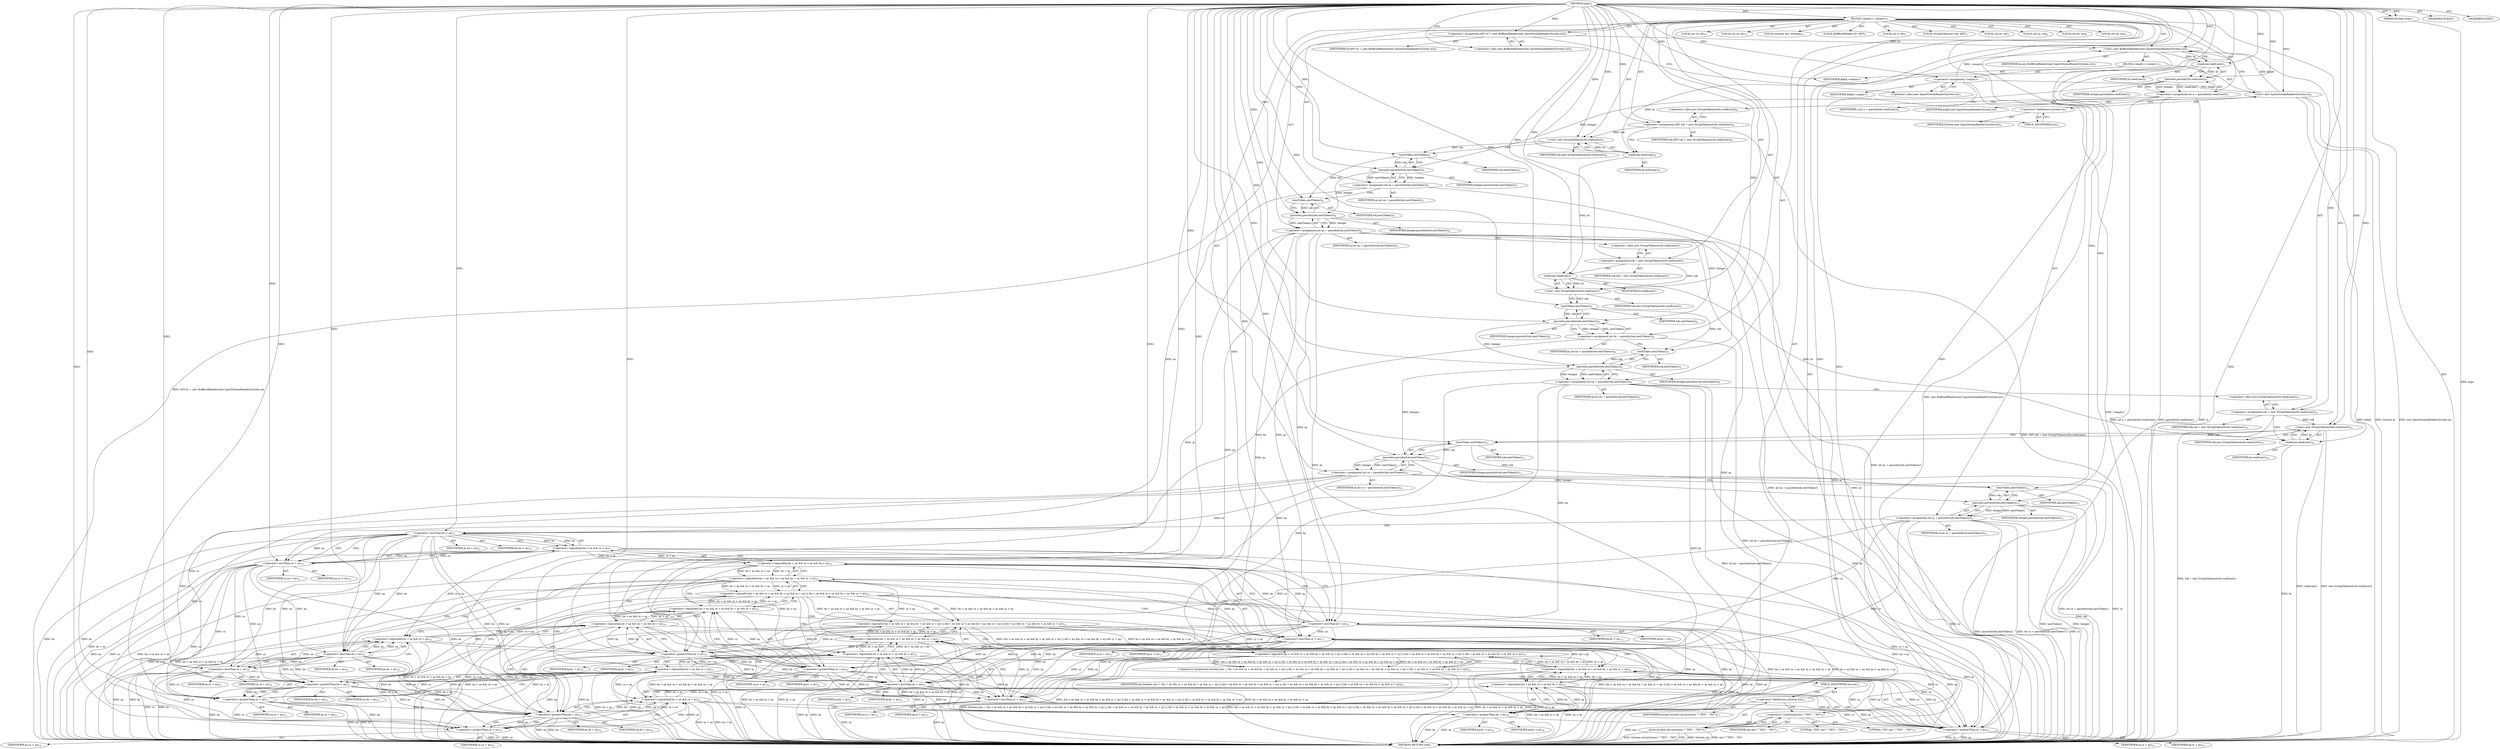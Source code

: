 digraph "main" {  
"23" [label = <(METHOD,main)<SUB>1</SUB>> ]
"24" [label = <(PARAM,String[] args)<SUB>1</SUB>> ]
"25" [label = <(BLOCK,&lt;empty&gt;,&lt;empty&gt;)<SUB>1</SUB>> ]
"4" [label = <(LOCAL,BufferedReader br: ANY)<SUB>2</SUB>> ]
"26" [label = <(&lt;operator&gt;.assignment,ANY br = new BufferedReader(new InputStreamReader(System.in)))<SUB>2</SUB>> ]
"27" [label = <(IDENTIFIER,br,ANY br = new BufferedReader(new InputStreamReader(System.in)))<SUB>2</SUB>> ]
"28" [label = <(&lt;operator&gt;.alloc,new BufferedReader(new InputStreamReader(System.in)))<SUB>2</SUB>> ]
"29" [label = <(&lt;init&gt;,new BufferedReader(new InputStreamReader(System.in)))<SUB>2</SUB>> ]
"3" [label = <(IDENTIFIER,br,new BufferedReader(new InputStreamReader(System.in)))<SUB>2</SUB>> ]
"30" [label = <(BLOCK,&lt;empty&gt;,&lt;empty&gt;)<SUB>2</SUB>> ]
"31" [label = <(&lt;operator&gt;.assignment,&lt;empty&gt;)> ]
"32" [label = <(IDENTIFIER,$obj0,&lt;empty&gt;)> ]
"33" [label = <(&lt;operator&gt;.alloc,new InputStreamReader(System.in))<SUB>2</SUB>> ]
"34" [label = <(&lt;init&gt;,new InputStreamReader(System.in))<SUB>2</SUB>> ]
"35" [label = <(IDENTIFIER,$obj0,new InputStreamReader(System.in))> ]
"36" [label = <(&lt;operator&gt;.fieldAccess,System.in)<SUB>2</SUB>> ]
"37" [label = <(IDENTIFIER,System,new InputStreamReader(System.in))<SUB>2</SUB>> ]
"38" [label = <(FIELD_IDENTIFIER,in,in)<SUB>2</SUB>> ]
"39" [label = <(IDENTIFIER,$obj0,&lt;empty&gt;)> ]
"40" [label = <(LOCAL,int n: int)<SUB>3</SUB>> ]
"41" [label = <(&lt;operator&gt;.assignment,int n = parseInt(br.readLine()))<SUB>3</SUB>> ]
"42" [label = <(IDENTIFIER,n,int n = parseInt(br.readLine()))<SUB>3</SUB>> ]
"43" [label = <(parseInt,parseInt(br.readLine()))<SUB>3</SUB>> ]
"44" [label = <(IDENTIFIER,Integer,parseInt(br.readLine()))<SUB>3</SUB>> ]
"45" [label = <(readLine,readLine())<SUB>3</SUB>> ]
"46" [label = <(IDENTIFIER,br,readLine())<SUB>3</SUB>> ]
"6" [label = <(LOCAL,StringTokenizer tok: ANY)<SUB>4</SUB>> ]
"47" [label = <(&lt;operator&gt;.assignment,ANY tok = new StringTokenizer(br.readLine()))<SUB>4</SUB>> ]
"48" [label = <(IDENTIFIER,tok,ANY tok = new StringTokenizer(br.readLine()))<SUB>4</SUB>> ]
"49" [label = <(&lt;operator&gt;.alloc,new StringTokenizer(br.readLine()))<SUB>4</SUB>> ]
"50" [label = <(&lt;init&gt;,new StringTokenizer(br.readLine()))<SUB>4</SUB>> ]
"5" [label = <(IDENTIFIER,tok,new StringTokenizer(br.readLine()))<SUB>4</SUB>> ]
"51" [label = <(readLine,readLine())<SUB>4</SUB>> ]
"52" [label = <(IDENTIFIER,br,readLine())<SUB>4</SUB>> ]
"53" [label = <(LOCAL,int ax: int)<SUB>5</SUB>> ]
"54" [label = <(&lt;operator&gt;.assignment,int ax = parseInt(tok.nextToken()))<SUB>5</SUB>> ]
"55" [label = <(IDENTIFIER,ax,int ax = parseInt(tok.nextToken()))<SUB>5</SUB>> ]
"56" [label = <(parseInt,parseInt(tok.nextToken()))<SUB>5</SUB>> ]
"57" [label = <(IDENTIFIER,Integer,parseInt(tok.nextToken()))<SUB>5</SUB>> ]
"58" [label = <(nextToken,nextToken())<SUB>5</SUB>> ]
"59" [label = <(IDENTIFIER,tok,nextToken())<SUB>5</SUB>> ]
"60" [label = <(LOCAL,int ay: int)<SUB>6</SUB>> ]
"61" [label = <(&lt;operator&gt;.assignment,int ay = parseInt(tok.nextToken()))<SUB>6</SUB>> ]
"62" [label = <(IDENTIFIER,ay,int ay = parseInt(tok.nextToken()))<SUB>6</SUB>> ]
"63" [label = <(parseInt,parseInt(tok.nextToken()))<SUB>6</SUB>> ]
"64" [label = <(IDENTIFIER,Integer,parseInt(tok.nextToken()))<SUB>6</SUB>> ]
"65" [label = <(nextToken,nextToken())<SUB>6</SUB>> ]
"66" [label = <(IDENTIFIER,tok,nextToken())<SUB>6</SUB>> ]
"67" [label = <(&lt;operator&gt;.assignment,tok = new StringTokenizer(br.readLine()))<SUB>7</SUB>> ]
"68" [label = <(IDENTIFIER,tok,tok = new StringTokenizer(br.readLine()))<SUB>7</SUB>> ]
"69" [label = <(&lt;operator&gt;.alloc,new StringTokenizer(br.readLine()))<SUB>7</SUB>> ]
"70" [label = <(&lt;init&gt;,new StringTokenizer(br.readLine()))<SUB>7</SUB>> ]
"7" [label = <(IDENTIFIER,tok,new StringTokenizer(br.readLine()))<SUB>7</SUB>> ]
"71" [label = <(readLine,readLine())<SUB>7</SUB>> ]
"72" [label = <(IDENTIFIER,br,readLine())<SUB>7</SUB>> ]
"73" [label = <(LOCAL,int bx: int)<SUB>8</SUB>> ]
"74" [label = <(&lt;operator&gt;.assignment,int bx = parseInt(tok.nextToken()))<SUB>8</SUB>> ]
"75" [label = <(IDENTIFIER,bx,int bx = parseInt(tok.nextToken()))<SUB>8</SUB>> ]
"76" [label = <(parseInt,parseInt(tok.nextToken()))<SUB>8</SUB>> ]
"77" [label = <(IDENTIFIER,Integer,parseInt(tok.nextToken()))<SUB>8</SUB>> ]
"78" [label = <(nextToken,nextToken())<SUB>8</SUB>> ]
"79" [label = <(IDENTIFIER,tok,nextToken())<SUB>8</SUB>> ]
"80" [label = <(LOCAL,int by: int)<SUB>9</SUB>> ]
"81" [label = <(&lt;operator&gt;.assignment,int by = parseInt(tok.nextToken()))<SUB>9</SUB>> ]
"82" [label = <(IDENTIFIER,by,int by = parseInt(tok.nextToken()))<SUB>9</SUB>> ]
"83" [label = <(parseInt,parseInt(tok.nextToken()))<SUB>9</SUB>> ]
"84" [label = <(IDENTIFIER,Integer,parseInt(tok.nextToken()))<SUB>9</SUB>> ]
"85" [label = <(nextToken,nextToken())<SUB>9</SUB>> ]
"86" [label = <(IDENTIFIER,tok,nextToken())<SUB>9</SUB>> ]
"87" [label = <(&lt;operator&gt;.assignment,tok = new StringTokenizer(br.readLine()))<SUB>10</SUB>> ]
"88" [label = <(IDENTIFIER,tok,tok = new StringTokenizer(br.readLine()))<SUB>10</SUB>> ]
"89" [label = <(&lt;operator&gt;.alloc,new StringTokenizer(br.readLine()))<SUB>10</SUB>> ]
"90" [label = <(&lt;init&gt;,new StringTokenizer(br.readLine()))<SUB>10</SUB>> ]
"8" [label = <(IDENTIFIER,tok,new StringTokenizer(br.readLine()))<SUB>10</SUB>> ]
"91" [label = <(readLine,readLine())<SUB>10</SUB>> ]
"92" [label = <(IDENTIFIER,br,readLine())<SUB>10</SUB>> ]
"93" [label = <(LOCAL,int cx: int)<SUB>11</SUB>> ]
"94" [label = <(&lt;operator&gt;.assignment,int cx = parseInt(tok.nextToken()))<SUB>11</SUB>> ]
"95" [label = <(IDENTIFIER,cx,int cx = parseInt(tok.nextToken()))<SUB>11</SUB>> ]
"96" [label = <(parseInt,parseInt(tok.nextToken()))<SUB>11</SUB>> ]
"97" [label = <(IDENTIFIER,Integer,parseInt(tok.nextToken()))<SUB>11</SUB>> ]
"98" [label = <(nextToken,nextToken())<SUB>11</SUB>> ]
"99" [label = <(IDENTIFIER,tok,nextToken())<SUB>11</SUB>> ]
"100" [label = <(LOCAL,int cy: int)<SUB>12</SUB>> ]
"101" [label = <(&lt;operator&gt;.assignment,int cy = parseInt(tok.nextToken()))<SUB>12</SUB>> ]
"102" [label = <(IDENTIFIER,cy,int cy = parseInt(tok.nextToken()))<SUB>12</SUB>> ]
"103" [label = <(parseInt,parseInt(tok.nextToken()))<SUB>12</SUB>> ]
"104" [label = <(IDENTIFIER,Integer,parseInt(tok.nextToken()))<SUB>12</SUB>> ]
"105" [label = <(nextToken,nextToken())<SUB>12</SUB>> ]
"106" [label = <(IDENTIFIER,tok,nextToken())<SUB>12</SUB>> ]
"107" [label = <(LOCAL,boolean ans: boolean)<SUB>13</SUB>> ]
"108" [label = <(&lt;operator&gt;.assignment,boolean ans = (bx &lt; ax &amp;&amp; cx &lt; ax &amp;&amp; by &lt; ay &amp;&amp; cy &lt; ay) || (bx &lt; ax &amp;&amp; cx &lt; ax &amp;&amp; by &gt; ay &amp;&amp; cy &gt; ay) || (bx &gt; ax &amp;&amp; cx &gt; ax &amp;&amp; by &lt; ay &amp;&amp; cy &lt; ay) || (bx &gt; ax &amp;&amp; cx &gt; ax &amp;&amp; by &gt; ay &amp;&amp; cy &gt; ay))<SUB>13</SUB>> ]
"109" [label = <(IDENTIFIER,ans,boolean ans = (bx &lt; ax &amp;&amp; cx &lt; ax &amp;&amp; by &lt; ay &amp;&amp; cy &lt; ay) || (bx &lt; ax &amp;&amp; cx &lt; ax &amp;&amp; by &gt; ay &amp;&amp; cy &gt; ay) || (bx &gt; ax &amp;&amp; cx &gt; ax &amp;&amp; by &lt; ay &amp;&amp; cy &lt; ay) || (bx &gt; ax &amp;&amp; cx &gt; ax &amp;&amp; by &gt; ay &amp;&amp; cy &gt; ay))<SUB>13</SUB>> ]
"110" [label = <(&lt;operator&gt;.logicalOr,(bx &lt; ax &amp;&amp; cx &lt; ax &amp;&amp; by &lt; ay &amp;&amp; cy &lt; ay) || (bx &lt; ax &amp;&amp; cx &lt; ax &amp;&amp; by &gt; ay &amp;&amp; cy &gt; ay) || (bx &gt; ax &amp;&amp; cx &gt; ax &amp;&amp; by &lt; ay &amp;&amp; cy &lt; ay) || (bx &gt; ax &amp;&amp; cx &gt; ax &amp;&amp; by &gt; ay &amp;&amp; cy &gt; ay))<SUB>13</SUB>> ]
"111" [label = <(&lt;operator&gt;.logicalOr,(bx &lt; ax &amp;&amp; cx &lt; ax &amp;&amp; by &lt; ay &amp;&amp; cy &lt; ay) || (bx &lt; ax &amp;&amp; cx &lt; ax &amp;&amp; by &gt; ay &amp;&amp; cy &gt; ay) || (bx &gt; ax &amp;&amp; cx &gt; ax &amp;&amp; by &lt; ay &amp;&amp; cy &lt; ay))<SUB>13</SUB>> ]
"112" [label = <(&lt;operator&gt;.logicalOr,(bx &lt; ax &amp;&amp; cx &lt; ax &amp;&amp; by &lt; ay &amp;&amp; cy &lt; ay) || (bx &lt; ax &amp;&amp; cx &lt; ax &amp;&amp; by &gt; ay &amp;&amp; cy &gt; ay))<SUB>13</SUB>> ]
"113" [label = <(&lt;operator&gt;.logicalAnd,bx &lt; ax &amp;&amp; cx &lt; ax &amp;&amp; by &lt; ay &amp;&amp; cy &lt; ay)<SUB>13</SUB>> ]
"114" [label = <(&lt;operator&gt;.logicalAnd,bx &lt; ax &amp;&amp; cx &lt; ax &amp;&amp; by &lt; ay)<SUB>13</SUB>> ]
"115" [label = <(&lt;operator&gt;.logicalAnd,bx &lt; ax &amp;&amp; cx &lt; ax)<SUB>13</SUB>> ]
"116" [label = <(&lt;operator&gt;.lessThan,bx &lt; ax)<SUB>13</SUB>> ]
"117" [label = <(IDENTIFIER,bx,bx &lt; ax)<SUB>13</SUB>> ]
"118" [label = <(IDENTIFIER,ax,bx &lt; ax)<SUB>13</SUB>> ]
"119" [label = <(&lt;operator&gt;.lessThan,cx &lt; ax)<SUB>13</SUB>> ]
"120" [label = <(IDENTIFIER,cx,cx &lt; ax)<SUB>13</SUB>> ]
"121" [label = <(IDENTIFIER,ax,cx &lt; ax)<SUB>13</SUB>> ]
"122" [label = <(&lt;operator&gt;.lessThan,by &lt; ay)<SUB>13</SUB>> ]
"123" [label = <(IDENTIFIER,by,by &lt; ay)<SUB>13</SUB>> ]
"124" [label = <(IDENTIFIER,ay,by &lt; ay)<SUB>13</SUB>> ]
"125" [label = <(&lt;operator&gt;.lessThan,cy &lt; ay)<SUB>13</SUB>> ]
"126" [label = <(IDENTIFIER,cy,cy &lt; ay)<SUB>13</SUB>> ]
"127" [label = <(IDENTIFIER,ay,cy &lt; ay)<SUB>13</SUB>> ]
"128" [label = <(&lt;operator&gt;.logicalAnd,bx &lt; ax &amp;&amp; cx &lt; ax &amp;&amp; by &gt; ay &amp;&amp; cy &gt; ay)<SUB>14</SUB>> ]
"129" [label = <(&lt;operator&gt;.logicalAnd,bx &lt; ax &amp;&amp; cx &lt; ax &amp;&amp; by &gt; ay)<SUB>14</SUB>> ]
"130" [label = <(&lt;operator&gt;.logicalAnd,bx &lt; ax &amp;&amp; cx &lt; ax)<SUB>14</SUB>> ]
"131" [label = <(&lt;operator&gt;.lessThan,bx &lt; ax)<SUB>14</SUB>> ]
"132" [label = <(IDENTIFIER,bx,bx &lt; ax)<SUB>14</SUB>> ]
"133" [label = <(IDENTIFIER,ax,bx &lt; ax)<SUB>14</SUB>> ]
"134" [label = <(&lt;operator&gt;.lessThan,cx &lt; ax)<SUB>14</SUB>> ]
"135" [label = <(IDENTIFIER,cx,cx &lt; ax)<SUB>14</SUB>> ]
"136" [label = <(IDENTIFIER,ax,cx &lt; ax)<SUB>14</SUB>> ]
"137" [label = <(&lt;operator&gt;.greaterThan,by &gt; ay)<SUB>14</SUB>> ]
"138" [label = <(IDENTIFIER,by,by &gt; ay)<SUB>14</SUB>> ]
"139" [label = <(IDENTIFIER,ay,by &gt; ay)<SUB>14</SUB>> ]
"140" [label = <(&lt;operator&gt;.greaterThan,cy &gt; ay)<SUB>14</SUB>> ]
"141" [label = <(IDENTIFIER,cy,cy &gt; ay)<SUB>14</SUB>> ]
"142" [label = <(IDENTIFIER,ay,cy &gt; ay)<SUB>14</SUB>> ]
"143" [label = <(&lt;operator&gt;.logicalAnd,bx &gt; ax &amp;&amp; cx &gt; ax &amp;&amp; by &lt; ay &amp;&amp; cy &lt; ay)<SUB>15</SUB>> ]
"144" [label = <(&lt;operator&gt;.logicalAnd,bx &gt; ax &amp;&amp; cx &gt; ax &amp;&amp; by &lt; ay)<SUB>15</SUB>> ]
"145" [label = <(&lt;operator&gt;.logicalAnd,bx &gt; ax &amp;&amp; cx &gt; ax)<SUB>15</SUB>> ]
"146" [label = <(&lt;operator&gt;.greaterThan,bx &gt; ax)<SUB>15</SUB>> ]
"147" [label = <(IDENTIFIER,bx,bx &gt; ax)<SUB>15</SUB>> ]
"148" [label = <(IDENTIFIER,ax,bx &gt; ax)<SUB>15</SUB>> ]
"149" [label = <(&lt;operator&gt;.greaterThan,cx &gt; ax)<SUB>15</SUB>> ]
"150" [label = <(IDENTIFIER,cx,cx &gt; ax)<SUB>15</SUB>> ]
"151" [label = <(IDENTIFIER,ax,cx &gt; ax)<SUB>15</SUB>> ]
"152" [label = <(&lt;operator&gt;.lessThan,by &lt; ay)<SUB>15</SUB>> ]
"153" [label = <(IDENTIFIER,by,by &lt; ay)<SUB>15</SUB>> ]
"154" [label = <(IDENTIFIER,ay,by &lt; ay)<SUB>15</SUB>> ]
"155" [label = <(&lt;operator&gt;.lessThan,cy &lt; ay)<SUB>15</SUB>> ]
"156" [label = <(IDENTIFIER,cy,cy &lt; ay)<SUB>15</SUB>> ]
"157" [label = <(IDENTIFIER,ay,cy &lt; ay)<SUB>15</SUB>> ]
"158" [label = <(&lt;operator&gt;.logicalAnd,bx &gt; ax &amp;&amp; cx &gt; ax &amp;&amp; by &gt; ay &amp;&amp; cy &gt; ay)<SUB>16</SUB>> ]
"159" [label = <(&lt;operator&gt;.logicalAnd,bx &gt; ax &amp;&amp; cx &gt; ax &amp;&amp; by &gt; ay)<SUB>16</SUB>> ]
"160" [label = <(&lt;operator&gt;.logicalAnd,bx &gt; ax &amp;&amp; cx &gt; ax)<SUB>16</SUB>> ]
"161" [label = <(&lt;operator&gt;.greaterThan,bx &gt; ax)<SUB>16</SUB>> ]
"162" [label = <(IDENTIFIER,bx,bx &gt; ax)<SUB>16</SUB>> ]
"163" [label = <(IDENTIFIER,ax,bx &gt; ax)<SUB>16</SUB>> ]
"164" [label = <(&lt;operator&gt;.greaterThan,cx &gt; ax)<SUB>16</SUB>> ]
"165" [label = <(IDENTIFIER,cx,cx &gt; ax)<SUB>16</SUB>> ]
"166" [label = <(IDENTIFIER,ax,cx &gt; ax)<SUB>16</SUB>> ]
"167" [label = <(&lt;operator&gt;.greaterThan,by &gt; ay)<SUB>16</SUB>> ]
"168" [label = <(IDENTIFIER,by,by &gt; ay)<SUB>16</SUB>> ]
"169" [label = <(IDENTIFIER,ay,by &gt; ay)<SUB>16</SUB>> ]
"170" [label = <(&lt;operator&gt;.greaterThan,cy &gt; ay)<SUB>16</SUB>> ]
"171" [label = <(IDENTIFIER,cy,cy &gt; ay)<SUB>16</SUB>> ]
"172" [label = <(IDENTIFIER,ay,cy &gt; ay)<SUB>16</SUB>> ]
"173" [label = <(print,System.out.print(ans ? &quot;YES&quot; : &quot;NO&quot;))<SUB>17</SUB>> ]
"174" [label = <(&lt;operator&gt;.fieldAccess,System.out)<SUB>17</SUB>> ]
"175" [label = <(IDENTIFIER,System,System.out.print(ans ? &quot;YES&quot; : &quot;NO&quot;))<SUB>17</SUB>> ]
"176" [label = <(FIELD_IDENTIFIER,out,out)<SUB>17</SUB>> ]
"177" [label = <(&lt;operator&gt;.conditional,ans ? &quot;YES&quot; : &quot;NO&quot;)<SUB>17</SUB>> ]
"178" [label = <(IDENTIFIER,ans,ans ? &quot;YES&quot; : &quot;NO&quot;)<SUB>17</SUB>> ]
"179" [label = <(LITERAL,&quot;YES&quot;,ans ? &quot;YES&quot; : &quot;NO&quot;)<SUB>17</SUB>> ]
"180" [label = <(LITERAL,&quot;NO&quot;,ans ? &quot;YES&quot; : &quot;NO&quot;)<SUB>17</SUB>> ]
"181" [label = <(MODIFIER,PUBLIC)> ]
"182" [label = <(MODIFIER,STATIC)> ]
"183" [label = <(METHOD_RETURN,void)<SUB>1</SUB>> ]
  "23" -> "24"  [ label = "AST: "] 
  "23" -> "25"  [ label = "AST: "] 
  "23" -> "181"  [ label = "AST: "] 
  "23" -> "182"  [ label = "AST: "] 
  "23" -> "183"  [ label = "AST: "] 
  "25" -> "4"  [ label = "AST: "] 
  "25" -> "26"  [ label = "AST: "] 
  "25" -> "29"  [ label = "AST: "] 
  "25" -> "40"  [ label = "AST: "] 
  "25" -> "41"  [ label = "AST: "] 
  "25" -> "6"  [ label = "AST: "] 
  "25" -> "47"  [ label = "AST: "] 
  "25" -> "50"  [ label = "AST: "] 
  "25" -> "53"  [ label = "AST: "] 
  "25" -> "54"  [ label = "AST: "] 
  "25" -> "60"  [ label = "AST: "] 
  "25" -> "61"  [ label = "AST: "] 
  "25" -> "67"  [ label = "AST: "] 
  "25" -> "70"  [ label = "AST: "] 
  "25" -> "73"  [ label = "AST: "] 
  "25" -> "74"  [ label = "AST: "] 
  "25" -> "80"  [ label = "AST: "] 
  "25" -> "81"  [ label = "AST: "] 
  "25" -> "87"  [ label = "AST: "] 
  "25" -> "90"  [ label = "AST: "] 
  "25" -> "93"  [ label = "AST: "] 
  "25" -> "94"  [ label = "AST: "] 
  "25" -> "100"  [ label = "AST: "] 
  "25" -> "101"  [ label = "AST: "] 
  "25" -> "107"  [ label = "AST: "] 
  "25" -> "108"  [ label = "AST: "] 
  "25" -> "173"  [ label = "AST: "] 
  "26" -> "27"  [ label = "AST: "] 
  "26" -> "28"  [ label = "AST: "] 
  "29" -> "3"  [ label = "AST: "] 
  "29" -> "30"  [ label = "AST: "] 
  "30" -> "31"  [ label = "AST: "] 
  "30" -> "34"  [ label = "AST: "] 
  "30" -> "39"  [ label = "AST: "] 
  "31" -> "32"  [ label = "AST: "] 
  "31" -> "33"  [ label = "AST: "] 
  "34" -> "35"  [ label = "AST: "] 
  "34" -> "36"  [ label = "AST: "] 
  "36" -> "37"  [ label = "AST: "] 
  "36" -> "38"  [ label = "AST: "] 
  "41" -> "42"  [ label = "AST: "] 
  "41" -> "43"  [ label = "AST: "] 
  "43" -> "44"  [ label = "AST: "] 
  "43" -> "45"  [ label = "AST: "] 
  "45" -> "46"  [ label = "AST: "] 
  "47" -> "48"  [ label = "AST: "] 
  "47" -> "49"  [ label = "AST: "] 
  "50" -> "5"  [ label = "AST: "] 
  "50" -> "51"  [ label = "AST: "] 
  "51" -> "52"  [ label = "AST: "] 
  "54" -> "55"  [ label = "AST: "] 
  "54" -> "56"  [ label = "AST: "] 
  "56" -> "57"  [ label = "AST: "] 
  "56" -> "58"  [ label = "AST: "] 
  "58" -> "59"  [ label = "AST: "] 
  "61" -> "62"  [ label = "AST: "] 
  "61" -> "63"  [ label = "AST: "] 
  "63" -> "64"  [ label = "AST: "] 
  "63" -> "65"  [ label = "AST: "] 
  "65" -> "66"  [ label = "AST: "] 
  "67" -> "68"  [ label = "AST: "] 
  "67" -> "69"  [ label = "AST: "] 
  "70" -> "7"  [ label = "AST: "] 
  "70" -> "71"  [ label = "AST: "] 
  "71" -> "72"  [ label = "AST: "] 
  "74" -> "75"  [ label = "AST: "] 
  "74" -> "76"  [ label = "AST: "] 
  "76" -> "77"  [ label = "AST: "] 
  "76" -> "78"  [ label = "AST: "] 
  "78" -> "79"  [ label = "AST: "] 
  "81" -> "82"  [ label = "AST: "] 
  "81" -> "83"  [ label = "AST: "] 
  "83" -> "84"  [ label = "AST: "] 
  "83" -> "85"  [ label = "AST: "] 
  "85" -> "86"  [ label = "AST: "] 
  "87" -> "88"  [ label = "AST: "] 
  "87" -> "89"  [ label = "AST: "] 
  "90" -> "8"  [ label = "AST: "] 
  "90" -> "91"  [ label = "AST: "] 
  "91" -> "92"  [ label = "AST: "] 
  "94" -> "95"  [ label = "AST: "] 
  "94" -> "96"  [ label = "AST: "] 
  "96" -> "97"  [ label = "AST: "] 
  "96" -> "98"  [ label = "AST: "] 
  "98" -> "99"  [ label = "AST: "] 
  "101" -> "102"  [ label = "AST: "] 
  "101" -> "103"  [ label = "AST: "] 
  "103" -> "104"  [ label = "AST: "] 
  "103" -> "105"  [ label = "AST: "] 
  "105" -> "106"  [ label = "AST: "] 
  "108" -> "109"  [ label = "AST: "] 
  "108" -> "110"  [ label = "AST: "] 
  "110" -> "111"  [ label = "AST: "] 
  "110" -> "158"  [ label = "AST: "] 
  "111" -> "112"  [ label = "AST: "] 
  "111" -> "143"  [ label = "AST: "] 
  "112" -> "113"  [ label = "AST: "] 
  "112" -> "128"  [ label = "AST: "] 
  "113" -> "114"  [ label = "AST: "] 
  "113" -> "125"  [ label = "AST: "] 
  "114" -> "115"  [ label = "AST: "] 
  "114" -> "122"  [ label = "AST: "] 
  "115" -> "116"  [ label = "AST: "] 
  "115" -> "119"  [ label = "AST: "] 
  "116" -> "117"  [ label = "AST: "] 
  "116" -> "118"  [ label = "AST: "] 
  "119" -> "120"  [ label = "AST: "] 
  "119" -> "121"  [ label = "AST: "] 
  "122" -> "123"  [ label = "AST: "] 
  "122" -> "124"  [ label = "AST: "] 
  "125" -> "126"  [ label = "AST: "] 
  "125" -> "127"  [ label = "AST: "] 
  "128" -> "129"  [ label = "AST: "] 
  "128" -> "140"  [ label = "AST: "] 
  "129" -> "130"  [ label = "AST: "] 
  "129" -> "137"  [ label = "AST: "] 
  "130" -> "131"  [ label = "AST: "] 
  "130" -> "134"  [ label = "AST: "] 
  "131" -> "132"  [ label = "AST: "] 
  "131" -> "133"  [ label = "AST: "] 
  "134" -> "135"  [ label = "AST: "] 
  "134" -> "136"  [ label = "AST: "] 
  "137" -> "138"  [ label = "AST: "] 
  "137" -> "139"  [ label = "AST: "] 
  "140" -> "141"  [ label = "AST: "] 
  "140" -> "142"  [ label = "AST: "] 
  "143" -> "144"  [ label = "AST: "] 
  "143" -> "155"  [ label = "AST: "] 
  "144" -> "145"  [ label = "AST: "] 
  "144" -> "152"  [ label = "AST: "] 
  "145" -> "146"  [ label = "AST: "] 
  "145" -> "149"  [ label = "AST: "] 
  "146" -> "147"  [ label = "AST: "] 
  "146" -> "148"  [ label = "AST: "] 
  "149" -> "150"  [ label = "AST: "] 
  "149" -> "151"  [ label = "AST: "] 
  "152" -> "153"  [ label = "AST: "] 
  "152" -> "154"  [ label = "AST: "] 
  "155" -> "156"  [ label = "AST: "] 
  "155" -> "157"  [ label = "AST: "] 
  "158" -> "159"  [ label = "AST: "] 
  "158" -> "170"  [ label = "AST: "] 
  "159" -> "160"  [ label = "AST: "] 
  "159" -> "167"  [ label = "AST: "] 
  "160" -> "161"  [ label = "AST: "] 
  "160" -> "164"  [ label = "AST: "] 
  "161" -> "162"  [ label = "AST: "] 
  "161" -> "163"  [ label = "AST: "] 
  "164" -> "165"  [ label = "AST: "] 
  "164" -> "166"  [ label = "AST: "] 
  "167" -> "168"  [ label = "AST: "] 
  "167" -> "169"  [ label = "AST: "] 
  "170" -> "171"  [ label = "AST: "] 
  "170" -> "172"  [ label = "AST: "] 
  "173" -> "174"  [ label = "AST: "] 
  "173" -> "177"  [ label = "AST: "] 
  "174" -> "175"  [ label = "AST: "] 
  "174" -> "176"  [ label = "AST: "] 
  "177" -> "178"  [ label = "AST: "] 
  "177" -> "179"  [ label = "AST: "] 
  "177" -> "180"  [ label = "AST: "] 
  "26" -> "33"  [ label = "CFG: "] 
  "29" -> "45"  [ label = "CFG: "] 
  "41" -> "49"  [ label = "CFG: "] 
  "47" -> "51"  [ label = "CFG: "] 
  "50" -> "58"  [ label = "CFG: "] 
  "54" -> "65"  [ label = "CFG: "] 
  "61" -> "69"  [ label = "CFG: "] 
  "67" -> "71"  [ label = "CFG: "] 
  "70" -> "78"  [ label = "CFG: "] 
  "74" -> "85"  [ label = "CFG: "] 
  "81" -> "89"  [ label = "CFG: "] 
  "87" -> "91"  [ label = "CFG: "] 
  "90" -> "98"  [ label = "CFG: "] 
  "94" -> "105"  [ label = "CFG: "] 
  "101" -> "116"  [ label = "CFG: "] 
  "108" -> "176"  [ label = "CFG: "] 
  "173" -> "183"  [ label = "CFG: "] 
  "28" -> "26"  [ label = "CFG: "] 
  "43" -> "41"  [ label = "CFG: "] 
  "49" -> "47"  [ label = "CFG: "] 
  "51" -> "50"  [ label = "CFG: "] 
  "56" -> "54"  [ label = "CFG: "] 
  "63" -> "61"  [ label = "CFG: "] 
  "69" -> "67"  [ label = "CFG: "] 
  "71" -> "70"  [ label = "CFG: "] 
  "76" -> "74"  [ label = "CFG: "] 
  "83" -> "81"  [ label = "CFG: "] 
  "89" -> "87"  [ label = "CFG: "] 
  "91" -> "90"  [ label = "CFG: "] 
  "96" -> "94"  [ label = "CFG: "] 
  "103" -> "101"  [ label = "CFG: "] 
  "110" -> "108"  [ label = "CFG: "] 
  "174" -> "177"  [ label = "CFG: "] 
  "177" -> "173"  [ label = "CFG: "] 
  "31" -> "38"  [ label = "CFG: "] 
  "34" -> "29"  [ label = "CFG: "] 
  "45" -> "43"  [ label = "CFG: "] 
  "58" -> "56"  [ label = "CFG: "] 
  "65" -> "63"  [ label = "CFG: "] 
  "78" -> "76"  [ label = "CFG: "] 
  "85" -> "83"  [ label = "CFG: "] 
  "98" -> "96"  [ label = "CFG: "] 
  "105" -> "103"  [ label = "CFG: "] 
  "111" -> "110"  [ label = "CFG: "] 
  "111" -> "161"  [ label = "CFG: "] 
  "158" -> "110"  [ label = "CFG: "] 
  "176" -> "174"  [ label = "CFG: "] 
  "33" -> "31"  [ label = "CFG: "] 
  "36" -> "34"  [ label = "CFG: "] 
  "112" -> "111"  [ label = "CFG: "] 
  "112" -> "146"  [ label = "CFG: "] 
  "143" -> "111"  [ label = "CFG: "] 
  "159" -> "158"  [ label = "CFG: "] 
  "159" -> "170"  [ label = "CFG: "] 
  "170" -> "158"  [ label = "CFG: "] 
  "38" -> "36"  [ label = "CFG: "] 
  "113" -> "112"  [ label = "CFG: "] 
  "113" -> "131"  [ label = "CFG: "] 
  "128" -> "112"  [ label = "CFG: "] 
  "144" -> "143"  [ label = "CFG: "] 
  "144" -> "155"  [ label = "CFG: "] 
  "155" -> "143"  [ label = "CFG: "] 
  "160" -> "159"  [ label = "CFG: "] 
  "160" -> "167"  [ label = "CFG: "] 
  "167" -> "159"  [ label = "CFG: "] 
  "114" -> "113"  [ label = "CFG: "] 
  "114" -> "125"  [ label = "CFG: "] 
  "125" -> "113"  [ label = "CFG: "] 
  "129" -> "128"  [ label = "CFG: "] 
  "129" -> "140"  [ label = "CFG: "] 
  "140" -> "128"  [ label = "CFG: "] 
  "145" -> "144"  [ label = "CFG: "] 
  "145" -> "152"  [ label = "CFG: "] 
  "152" -> "144"  [ label = "CFG: "] 
  "161" -> "160"  [ label = "CFG: "] 
  "161" -> "164"  [ label = "CFG: "] 
  "164" -> "160"  [ label = "CFG: "] 
  "115" -> "114"  [ label = "CFG: "] 
  "115" -> "122"  [ label = "CFG: "] 
  "122" -> "114"  [ label = "CFG: "] 
  "130" -> "129"  [ label = "CFG: "] 
  "130" -> "137"  [ label = "CFG: "] 
  "137" -> "129"  [ label = "CFG: "] 
  "146" -> "145"  [ label = "CFG: "] 
  "146" -> "149"  [ label = "CFG: "] 
  "149" -> "145"  [ label = "CFG: "] 
  "116" -> "115"  [ label = "CFG: "] 
  "116" -> "119"  [ label = "CFG: "] 
  "119" -> "115"  [ label = "CFG: "] 
  "131" -> "130"  [ label = "CFG: "] 
  "131" -> "134"  [ label = "CFG: "] 
  "134" -> "130"  [ label = "CFG: "] 
  "23" -> "28"  [ label = "CFG: "] 
  "24" -> "183"  [ label = "DDG: args"] 
  "26" -> "183"  [ label = "DDG: ANY br = new BufferedReader(new InputStreamReader(System.in))"] 
  "31" -> "183"  [ label = "DDG: &lt;empty&gt;"] 
  "34" -> "183"  [ label = "DDG: $obj0"] 
  "34" -> "183"  [ label = "DDG: System.in"] 
  "34" -> "183"  [ label = "DDG: new InputStreamReader(System.in)"] 
  "29" -> "183"  [ label = "DDG: new BufferedReader(new InputStreamReader(System.in))"] 
  "41" -> "183"  [ label = "DDG: n"] 
  "41" -> "183"  [ label = "DDG: parseInt(br.readLine())"] 
  "41" -> "183"  [ label = "DDG: int n = parseInt(br.readLine())"] 
  "47" -> "183"  [ label = "DDG: ANY tok = new StringTokenizer(br.readLine())"] 
  "54" -> "183"  [ label = "DDG: int ax = parseInt(tok.nextToken())"] 
  "61" -> "183"  [ label = "DDG: ay"] 
  "61" -> "183"  [ label = "DDG: int ay = parseInt(tok.nextToken())"] 
  "74" -> "183"  [ label = "DDG: int bx = parseInt(tok.nextToken())"] 
  "81" -> "183"  [ label = "DDG: by"] 
  "81" -> "183"  [ label = "DDG: int by = parseInt(tok.nextToken())"] 
  "87" -> "183"  [ label = "DDG: tok = new StringTokenizer(br.readLine())"] 
  "91" -> "183"  [ label = "DDG: br"] 
  "90" -> "183"  [ label = "DDG: readLine()"] 
  "90" -> "183"  [ label = "DDG: new StringTokenizer(br.readLine())"] 
  "94" -> "183"  [ label = "DDG: cx"] 
  "94" -> "183"  [ label = "DDG: int cx = parseInt(tok.nextToken())"] 
  "101" -> "183"  [ label = "DDG: cy"] 
  "103" -> "183"  [ label = "DDG: Integer"] 
  "105" -> "183"  [ label = "DDG: tok"] 
  "103" -> "183"  [ label = "DDG: nextToken()"] 
  "101" -> "183"  [ label = "DDG: parseInt(tok.nextToken())"] 
  "101" -> "183"  [ label = "DDG: int cy = parseInt(tok.nextToken())"] 
  "116" -> "183"  [ label = "DDG: bx"] 
  "116" -> "183"  [ label = "DDG: ax"] 
  "115" -> "183"  [ label = "DDG: bx &lt; ax"] 
  "119" -> "183"  [ label = "DDG: cx"] 
  "119" -> "183"  [ label = "DDG: ax"] 
  "115" -> "183"  [ label = "DDG: cx &lt; ax"] 
  "114" -> "183"  [ label = "DDG: bx &lt; ax &amp;&amp; cx &lt; ax"] 
  "122" -> "183"  [ label = "DDG: by"] 
  "122" -> "183"  [ label = "DDG: ay"] 
  "114" -> "183"  [ label = "DDG: by &lt; ay"] 
  "113" -> "183"  [ label = "DDG: bx &lt; ax &amp;&amp; cx &lt; ax &amp;&amp; by &lt; ay"] 
  "125" -> "183"  [ label = "DDG: cy"] 
  "125" -> "183"  [ label = "DDG: ay"] 
  "113" -> "183"  [ label = "DDG: cy &lt; ay"] 
  "112" -> "183"  [ label = "DDG: bx &lt; ax &amp;&amp; cx &lt; ax &amp;&amp; by &lt; ay &amp;&amp; cy &lt; ay"] 
  "131" -> "183"  [ label = "DDG: bx"] 
  "131" -> "183"  [ label = "DDG: ax"] 
  "130" -> "183"  [ label = "DDG: bx &lt; ax"] 
  "134" -> "183"  [ label = "DDG: cx"] 
  "134" -> "183"  [ label = "DDG: ax"] 
  "130" -> "183"  [ label = "DDG: cx &lt; ax"] 
  "129" -> "183"  [ label = "DDG: bx &lt; ax &amp;&amp; cx &lt; ax"] 
  "137" -> "183"  [ label = "DDG: by"] 
  "137" -> "183"  [ label = "DDG: ay"] 
  "129" -> "183"  [ label = "DDG: by &gt; ay"] 
  "128" -> "183"  [ label = "DDG: bx &lt; ax &amp;&amp; cx &lt; ax &amp;&amp; by &gt; ay"] 
  "140" -> "183"  [ label = "DDG: cy"] 
  "140" -> "183"  [ label = "DDG: ay"] 
  "128" -> "183"  [ label = "DDG: cy &gt; ay"] 
  "112" -> "183"  [ label = "DDG: bx &lt; ax &amp;&amp; cx &lt; ax &amp;&amp; by &gt; ay &amp;&amp; cy &gt; ay"] 
  "111" -> "183"  [ label = "DDG: (bx &lt; ax &amp;&amp; cx &lt; ax &amp;&amp; by &lt; ay &amp;&amp; cy &lt; ay) || (bx &lt; ax &amp;&amp; cx &lt; ax &amp;&amp; by &gt; ay &amp;&amp; cy &gt; ay)"] 
  "146" -> "183"  [ label = "DDG: bx"] 
  "146" -> "183"  [ label = "DDG: ax"] 
  "145" -> "183"  [ label = "DDG: bx &gt; ax"] 
  "149" -> "183"  [ label = "DDG: cx"] 
  "149" -> "183"  [ label = "DDG: ax"] 
  "145" -> "183"  [ label = "DDG: cx &gt; ax"] 
  "144" -> "183"  [ label = "DDG: bx &gt; ax &amp;&amp; cx &gt; ax"] 
  "152" -> "183"  [ label = "DDG: by"] 
  "152" -> "183"  [ label = "DDG: ay"] 
  "144" -> "183"  [ label = "DDG: by &lt; ay"] 
  "143" -> "183"  [ label = "DDG: bx &gt; ax &amp;&amp; cx &gt; ax &amp;&amp; by &lt; ay"] 
  "155" -> "183"  [ label = "DDG: cy"] 
  "155" -> "183"  [ label = "DDG: ay"] 
  "143" -> "183"  [ label = "DDG: cy &lt; ay"] 
  "111" -> "183"  [ label = "DDG: bx &gt; ax &amp;&amp; cx &gt; ax &amp;&amp; by &lt; ay &amp;&amp; cy &lt; ay"] 
  "110" -> "183"  [ label = "DDG: (bx &lt; ax &amp;&amp; cx &lt; ax &amp;&amp; by &lt; ay &amp;&amp; cy &lt; ay) || (bx &lt; ax &amp;&amp; cx &lt; ax &amp;&amp; by &gt; ay &amp;&amp; cy &gt; ay) || (bx &gt; ax &amp;&amp; cx &gt; ax &amp;&amp; by &lt; ay &amp;&amp; cy &lt; ay)"] 
  "161" -> "183"  [ label = "DDG: bx"] 
  "161" -> "183"  [ label = "DDG: ax"] 
  "160" -> "183"  [ label = "DDG: bx &gt; ax"] 
  "164" -> "183"  [ label = "DDG: cx"] 
  "164" -> "183"  [ label = "DDG: ax"] 
  "160" -> "183"  [ label = "DDG: cx &gt; ax"] 
  "159" -> "183"  [ label = "DDG: bx &gt; ax &amp;&amp; cx &gt; ax"] 
  "167" -> "183"  [ label = "DDG: by"] 
  "167" -> "183"  [ label = "DDG: ay"] 
  "159" -> "183"  [ label = "DDG: by &gt; ay"] 
  "158" -> "183"  [ label = "DDG: bx &gt; ax &amp;&amp; cx &gt; ax &amp;&amp; by &gt; ay"] 
  "170" -> "183"  [ label = "DDG: cy"] 
  "170" -> "183"  [ label = "DDG: ay"] 
  "158" -> "183"  [ label = "DDG: cy &gt; ay"] 
  "110" -> "183"  [ label = "DDG: bx &gt; ax &amp;&amp; cx &gt; ax &amp;&amp; by &gt; ay &amp;&amp; cy &gt; ay"] 
  "108" -> "183"  [ label = "DDG: (bx &lt; ax &amp;&amp; cx &lt; ax &amp;&amp; by &lt; ay &amp;&amp; cy &lt; ay) || (bx &lt; ax &amp;&amp; cx &lt; ax &amp;&amp; by &gt; ay &amp;&amp; cy &gt; ay) || (bx &gt; ax &amp;&amp; cx &gt; ax &amp;&amp; by &lt; ay &amp;&amp; cy &lt; ay) || (bx &gt; ax &amp;&amp; cx &gt; ax &amp;&amp; by &gt; ay &amp;&amp; cy &gt; ay)"] 
  "108" -> "183"  [ label = "DDG: boolean ans = (bx &lt; ax &amp;&amp; cx &lt; ax &amp;&amp; by &lt; ay &amp;&amp; cy &lt; ay) || (bx &lt; ax &amp;&amp; cx &lt; ax &amp;&amp; by &gt; ay &amp;&amp; cy &gt; ay) || (bx &gt; ax &amp;&amp; cx &gt; ax &amp;&amp; by &lt; ay &amp;&amp; cy &lt; ay) || (bx &gt; ax &amp;&amp; cx &gt; ax &amp;&amp; by &gt; ay &amp;&amp; cy &gt; ay)"] 
  "173" -> "183"  [ label = "DDG: System.out"] 
  "177" -> "183"  [ label = "DDG: ans"] 
  "173" -> "183"  [ label = "DDG: ans ? &quot;YES&quot; : &quot;NO&quot;"] 
  "173" -> "183"  [ label = "DDG: System.out.print(ans ? &quot;YES&quot; : &quot;NO&quot;)"] 
  "23" -> "24"  [ label = "DDG: "] 
  "23" -> "26"  [ label = "DDG: "] 
  "43" -> "41"  [ label = "DDG: Integer"] 
  "43" -> "41"  [ label = "DDG: readLine()"] 
  "23" -> "47"  [ label = "DDG: "] 
  "56" -> "54"  [ label = "DDG: Integer"] 
  "56" -> "54"  [ label = "DDG: nextToken()"] 
  "63" -> "61"  [ label = "DDG: Integer"] 
  "63" -> "61"  [ label = "DDG: nextToken()"] 
  "23" -> "67"  [ label = "DDG: "] 
  "76" -> "74"  [ label = "DDG: Integer"] 
  "76" -> "74"  [ label = "DDG: nextToken()"] 
  "83" -> "81"  [ label = "DDG: Integer"] 
  "83" -> "81"  [ label = "DDG: nextToken()"] 
  "23" -> "87"  [ label = "DDG: "] 
  "96" -> "94"  [ label = "DDG: Integer"] 
  "96" -> "94"  [ label = "DDG: nextToken()"] 
  "103" -> "101"  [ label = "DDG: Integer"] 
  "103" -> "101"  [ label = "DDG: nextToken()"] 
  "110" -> "108"  [ label = "DDG: (bx &lt; ax &amp;&amp; cx &lt; ax &amp;&amp; by &lt; ay &amp;&amp; cy &lt; ay) || (bx &lt; ax &amp;&amp; cx &lt; ax &amp;&amp; by &gt; ay &amp;&amp; cy &gt; ay) || (bx &gt; ax &amp;&amp; cx &gt; ax &amp;&amp; by &lt; ay &amp;&amp; cy &lt; ay)"] 
  "110" -> "108"  [ label = "DDG: bx &gt; ax &amp;&amp; cx &gt; ax &amp;&amp; by &gt; ay &amp;&amp; cy &gt; ay"] 
  "26" -> "29"  [ label = "DDG: br"] 
  "23" -> "29"  [ label = "DDG: "] 
  "31" -> "29"  [ label = "DDG: &lt;empty&gt;"] 
  "34" -> "29"  [ label = "DDG: $obj0"] 
  "47" -> "50"  [ label = "DDG: tok"] 
  "23" -> "50"  [ label = "DDG: "] 
  "51" -> "50"  [ label = "DDG: br"] 
  "67" -> "70"  [ label = "DDG: tok"] 
  "23" -> "70"  [ label = "DDG: "] 
  "71" -> "70"  [ label = "DDG: br"] 
  "87" -> "90"  [ label = "DDG: tok"] 
  "23" -> "90"  [ label = "DDG: "] 
  "91" -> "90"  [ label = "DDG: br"] 
  "23" -> "173"  [ label = "DDG: "] 
  "23" -> "31"  [ label = "DDG: "] 
  "23" -> "39"  [ label = "DDG: "] 
  "23" -> "43"  [ label = "DDG: "] 
  "45" -> "43"  [ label = "DDG: br"] 
  "45" -> "51"  [ label = "DDG: br"] 
  "23" -> "51"  [ label = "DDG: "] 
  "43" -> "56"  [ label = "DDG: Integer"] 
  "23" -> "56"  [ label = "DDG: "] 
  "58" -> "56"  [ label = "DDG: tok"] 
  "56" -> "63"  [ label = "DDG: Integer"] 
  "23" -> "63"  [ label = "DDG: "] 
  "65" -> "63"  [ label = "DDG: tok"] 
  "51" -> "71"  [ label = "DDG: br"] 
  "23" -> "71"  [ label = "DDG: "] 
  "63" -> "76"  [ label = "DDG: Integer"] 
  "23" -> "76"  [ label = "DDG: "] 
  "78" -> "76"  [ label = "DDG: tok"] 
  "76" -> "83"  [ label = "DDG: Integer"] 
  "23" -> "83"  [ label = "DDG: "] 
  "85" -> "83"  [ label = "DDG: tok"] 
  "71" -> "91"  [ label = "DDG: br"] 
  "23" -> "91"  [ label = "DDG: "] 
  "83" -> "96"  [ label = "DDG: Integer"] 
  "23" -> "96"  [ label = "DDG: "] 
  "98" -> "96"  [ label = "DDG: tok"] 
  "96" -> "103"  [ label = "DDG: Integer"] 
  "23" -> "103"  [ label = "DDG: "] 
  "105" -> "103"  [ label = "DDG: tok"] 
  "111" -> "110"  [ label = "DDG: (bx &lt; ax &amp;&amp; cx &lt; ax &amp;&amp; by &lt; ay &amp;&amp; cy &lt; ay) || (bx &lt; ax &amp;&amp; cx &lt; ax &amp;&amp; by &gt; ay &amp;&amp; cy &gt; ay)"] 
  "111" -> "110"  [ label = "DDG: bx &gt; ax &amp;&amp; cx &gt; ax &amp;&amp; by &lt; ay &amp;&amp; cy &lt; ay"] 
  "158" -> "110"  [ label = "DDG: bx &gt; ax &amp;&amp; cx &gt; ax &amp;&amp; by &gt; ay"] 
  "158" -> "110"  [ label = "DDG: cy &gt; ay"] 
  "23" -> "177"  [ label = "DDG: "] 
  "31" -> "34"  [ label = "DDG: $obj0"] 
  "23" -> "34"  [ label = "DDG: "] 
  "29" -> "45"  [ label = "DDG: br"] 
  "23" -> "45"  [ label = "DDG: "] 
  "50" -> "58"  [ label = "DDG: tok"] 
  "23" -> "58"  [ label = "DDG: "] 
  "58" -> "65"  [ label = "DDG: tok"] 
  "23" -> "65"  [ label = "DDG: "] 
  "70" -> "78"  [ label = "DDG: tok"] 
  "23" -> "78"  [ label = "DDG: "] 
  "78" -> "85"  [ label = "DDG: tok"] 
  "23" -> "85"  [ label = "DDG: "] 
  "90" -> "98"  [ label = "DDG: tok"] 
  "23" -> "98"  [ label = "DDG: "] 
  "98" -> "105"  [ label = "DDG: tok"] 
  "23" -> "105"  [ label = "DDG: "] 
  "112" -> "111"  [ label = "DDG: bx &lt; ax &amp;&amp; cx &lt; ax &amp;&amp; by &lt; ay &amp;&amp; cy &lt; ay"] 
  "112" -> "111"  [ label = "DDG: bx &lt; ax &amp;&amp; cx &lt; ax &amp;&amp; by &gt; ay &amp;&amp; cy &gt; ay"] 
  "143" -> "111"  [ label = "DDG: bx &gt; ax &amp;&amp; cx &gt; ax &amp;&amp; by &lt; ay"] 
  "143" -> "111"  [ label = "DDG: cy &lt; ay"] 
  "159" -> "158"  [ label = "DDG: bx &gt; ax &amp;&amp; cx &gt; ax"] 
  "159" -> "158"  [ label = "DDG: by &gt; ay"] 
  "128" -> "158"  [ label = "DDG: cy &gt; ay"] 
  "170" -> "158"  [ label = "DDG: cy"] 
  "170" -> "158"  [ label = "DDG: ay"] 
  "113" -> "112"  [ label = "DDG: bx &lt; ax &amp;&amp; cx &lt; ax &amp;&amp; by &lt; ay"] 
  "113" -> "112"  [ label = "DDG: cy &lt; ay"] 
  "128" -> "112"  [ label = "DDG: bx &lt; ax &amp;&amp; cx &lt; ax &amp;&amp; by &gt; ay"] 
  "128" -> "112"  [ label = "DDG: cy &gt; ay"] 
  "144" -> "143"  [ label = "DDG: bx &gt; ax &amp;&amp; cx &gt; ax"] 
  "144" -> "143"  [ label = "DDG: by &lt; ay"] 
  "155" -> "143"  [ label = "DDG: cy"] 
  "155" -> "143"  [ label = "DDG: ay"] 
  "113" -> "143"  [ label = "DDG: cy &lt; ay"] 
  "160" -> "159"  [ label = "DDG: bx &gt; ax"] 
  "160" -> "159"  [ label = "DDG: cx &gt; ax"] 
  "167" -> "159"  [ label = "DDG: by"] 
  "167" -> "159"  [ label = "DDG: ay"] 
  "129" -> "159"  [ label = "DDG: by &gt; ay"] 
  "101" -> "170"  [ label = "DDG: cy"] 
  "125" -> "170"  [ label = "DDG: cy"] 
  "140" -> "170"  [ label = "DDG: cy"] 
  "155" -> "170"  [ label = "DDG: cy"] 
  "23" -> "170"  [ label = "DDG: "] 
  "61" -> "170"  [ label = "DDG: ay"] 
  "122" -> "170"  [ label = "DDG: ay"] 
  "125" -> "170"  [ label = "DDG: ay"] 
  "137" -> "170"  [ label = "DDG: ay"] 
  "140" -> "170"  [ label = "DDG: ay"] 
  "152" -> "170"  [ label = "DDG: ay"] 
  "155" -> "170"  [ label = "DDG: ay"] 
  "167" -> "170"  [ label = "DDG: ay"] 
  "114" -> "113"  [ label = "DDG: bx &lt; ax &amp;&amp; cx &lt; ax"] 
  "114" -> "113"  [ label = "DDG: by &lt; ay"] 
  "125" -> "113"  [ label = "DDG: cy"] 
  "125" -> "113"  [ label = "DDG: ay"] 
  "129" -> "128"  [ label = "DDG: bx &lt; ax &amp;&amp; cx &lt; ax"] 
  "129" -> "128"  [ label = "DDG: by &gt; ay"] 
  "140" -> "128"  [ label = "DDG: cy"] 
  "140" -> "128"  [ label = "DDG: ay"] 
  "145" -> "144"  [ label = "DDG: bx &gt; ax"] 
  "145" -> "144"  [ label = "DDG: cx &gt; ax"] 
  "152" -> "144"  [ label = "DDG: by"] 
  "152" -> "144"  [ label = "DDG: ay"] 
  "114" -> "144"  [ label = "DDG: by &lt; ay"] 
  "101" -> "155"  [ label = "DDG: cy"] 
  "125" -> "155"  [ label = "DDG: cy"] 
  "140" -> "155"  [ label = "DDG: cy"] 
  "23" -> "155"  [ label = "DDG: "] 
  "61" -> "155"  [ label = "DDG: ay"] 
  "122" -> "155"  [ label = "DDG: ay"] 
  "125" -> "155"  [ label = "DDG: ay"] 
  "137" -> "155"  [ label = "DDG: ay"] 
  "140" -> "155"  [ label = "DDG: ay"] 
  "152" -> "155"  [ label = "DDG: ay"] 
  "161" -> "160"  [ label = "DDG: bx"] 
  "161" -> "160"  [ label = "DDG: ax"] 
  "164" -> "160"  [ label = "DDG: cx"] 
  "164" -> "160"  [ label = "DDG: ax"] 
  "145" -> "160"  [ label = "DDG: cx &gt; ax"] 
  "81" -> "167"  [ label = "DDG: by"] 
  "122" -> "167"  [ label = "DDG: by"] 
  "137" -> "167"  [ label = "DDG: by"] 
  "152" -> "167"  [ label = "DDG: by"] 
  "23" -> "167"  [ label = "DDG: "] 
  "61" -> "167"  [ label = "DDG: ay"] 
  "122" -> "167"  [ label = "DDG: ay"] 
  "125" -> "167"  [ label = "DDG: ay"] 
  "137" -> "167"  [ label = "DDG: ay"] 
  "140" -> "167"  [ label = "DDG: ay"] 
  "152" -> "167"  [ label = "DDG: ay"] 
  "155" -> "167"  [ label = "DDG: ay"] 
  "115" -> "114"  [ label = "DDG: bx &lt; ax"] 
  "115" -> "114"  [ label = "DDG: cx &lt; ax"] 
  "122" -> "114"  [ label = "DDG: by"] 
  "122" -> "114"  [ label = "DDG: ay"] 
  "101" -> "125"  [ label = "DDG: cy"] 
  "23" -> "125"  [ label = "DDG: "] 
  "61" -> "125"  [ label = "DDG: ay"] 
  "122" -> "125"  [ label = "DDG: ay"] 
  "130" -> "129"  [ label = "DDG: bx &lt; ax"] 
  "130" -> "129"  [ label = "DDG: cx &lt; ax"] 
  "137" -> "129"  [ label = "DDG: by"] 
  "137" -> "129"  [ label = "DDG: ay"] 
  "101" -> "140"  [ label = "DDG: cy"] 
  "125" -> "140"  [ label = "DDG: cy"] 
  "23" -> "140"  [ label = "DDG: "] 
  "61" -> "140"  [ label = "DDG: ay"] 
  "122" -> "140"  [ label = "DDG: ay"] 
  "125" -> "140"  [ label = "DDG: ay"] 
  "137" -> "140"  [ label = "DDG: ay"] 
  "146" -> "145"  [ label = "DDG: bx"] 
  "146" -> "145"  [ label = "DDG: ax"] 
  "149" -> "145"  [ label = "DDG: cx"] 
  "149" -> "145"  [ label = "DDG: ax"] 
  "81" -> "152"  [ label = "DDG: by"] 
  "122" -> "152"  [ label = "DDG: by"] 
  "137" -> "152"  [ label = "DDG: by"] 
  "23" -> "152"  [ label = "DDG: "] 
  "61" -> "152"  [ label = "DDG: ay"] 
  "122" -> "152"  [ label = "DDG: ay"] 
  "125" -> "152"  [ label = "DDG: ay"] 
  "137" -> "152"  [ label = "DDG: ay"] 
  "140" -> "152"  [ label = "DDG: ay"] 
  "116" -> "161"  [ label = "DDG: bx"] 
  "131" -> "161"  [ label = "DDG: bx"] 
  "146" -> "161"  [ label = "DDG: bx"] 
  "23" -> "161"  [ label = "DDG: "] 
  "116" -> "161"  [ label = "DDG: ax"] 
  "119" -> "161"  [ label = "DDG: ax"] 
  "131" -> "161"  [ label = "DDG: ax"] 
  "134" -> "161"  [ label = "DDG: ax"] 
  "146" -> "161"  [ label = "DDG: ax"] 
  "149" -> "161"  [ label = "DDG: ax"] 
  "94" -> "164"  [ label = "DDG: cx"] 
  "119" -> "164"  [ label = "DDG: cx"] 
  "134" -> "164"  [ label = "DDG: cx"] 
  "149" -> "164"  [ label = "DDG: cx"] 
  "23" -> "164"  [ label = "DDG: "] 
  "161" -> "164"  [ label = "DDG: ax"] 
  "116" -> "115"  [ label = "DDG: bx"] 
  "116" -> "115"  [ label = "DDG: ax"] 
  "119" -> "115"  [ label = "DDG: cx"] 
  "119" -> "115"  [ label = "DDG: ax"] 
  "81" -> "122"  [ label = "DDG: by"] 
  "23" -> "122"  [ label = "DDG: "] 
  "61" -> "122"  [ label = "DDG: ay"] 
  "131" -> "130"  [ label = "DDG: bx"] 
  "131" -> "130"  [ label = "DDG: ax"] 
  "115" -> "130"  [ label = "DDG: cx &lt; ax"] 
  "134" -> "130"  [ label = "DDG: cx"] 
  "134" -> "130"  [ label = "DDG: ax"] 
  "81" -> "137"  [ label = "DDG: by"] 
  "122" -> "137"  [ label = "DDG: by"] 
  "23" -> "137"  [ label = "DDG: "] 
  "61" -> "137"  [ label = "DDG: ay"] 
  "122" -> "137"  [ label = "DDG: ay"] 
  "125" -> "137"  [ label = "DDG: ay"] 
  "116" -> "146"  [ label = "DDG: bx"] 
  "131" -> "146"  [ label = "DDG: bx"] 
  "23" -> "146"  [ label = "DDG: "] 
  "116" -> "146"  [ label = "DDG: ax"] 
  "119" -> "146"  [ label = "DDG: ax"] 
  "131" -> "146"  [ label = "DDG: ax"] 
  "134" -> "146"  [ label = "DDG: ax"] 
  "94" -> "149"  [ label = "DDG: cx"] 
  "119" -> "149"  [ label = "DDG: cx"] 
  "134" -> "149"  [ label = "DDG: cx"] 
  "23" -> "149"  [ label = "DDG: "] 
  "146" -> "149"  [ label = "DDG: ax"] 
  "74" -> "116"  [ label = "DDG: bx"] 
  "23" -> "116"  [ label = "DDG: "] 
  "54" -> "116"  [ label = "DDG: ax"] 
  "94" -> "119"  [ label = "DDG: cx"] 
  "23" -> "119"  [ label = "DDG: "] 
  "116" -> "119"  [ label = "DDG: ax"] 
  "116" -> "131"  [ label = "DDG: bx"] 
  "23" -> "131"  [ label = "DDG: "] 
  "116" -> "131"  [ label = "DDG: ax"] 
  "119" -> "131"  [ label = "DDG: ax"] 
  "94" -> "134"  [ label = "DDG: cx"] 
  "119" -> "134"  [ label = "DDG: cx"] 
  "23" -> "134"  [ label = "DDG: "] 
  "131" -> "134"  [ label = "DDG: ax"] 
  "111" -> "160"  [ label = "CDG: "] 
  "111" -> "161"  [ label = "CDG: "] 
  "111" -> "159"  [ label = "CDG: "] 
  "111" -> "158"  [ label = "CDG: "] 
  "112" -> "145"  [ label = "CDG: "] 
  "112" -> "146"  [ label = "CDG: "] 
  "112" -> "144"  [ label = "CDG: "] 
  "112" -> "143"  [ label = "CDG: "] 
  "159" -> "170"  [ label = "CDG: "] 
  "113" -> "128"  [ label = "CDG: "] 
  "113" -> "131"  [ label = "CDG: "] 
  "113" -> "129"  [ label = "CDG: "] 
  "113" -> "130"  [ label = "CDG: "] 
  "144" -> "155"  [ label = "CDG: "] 
  "160" -> "167"  [ label = "CDG: "] 
  "114" -> "125"  [ label = "CDG: "] 
  "129" -> "140"  [ label = "CDG: "] 
  "145" -> "152"  [ label = "CDG: "] 
  "161" -> "164"  [ label = "CDG: "] 
  "115" -> "122"  [ label = "CDG: "] 
  "130" -> "137"  [ label = "CDG: "] 
  "146" -> "149"  [ label = "CDG: "] 
  "116" -> "119"  [ label = "CDG: "] 
  "131" -> "134"  [ label = "CDG: "] 
}
